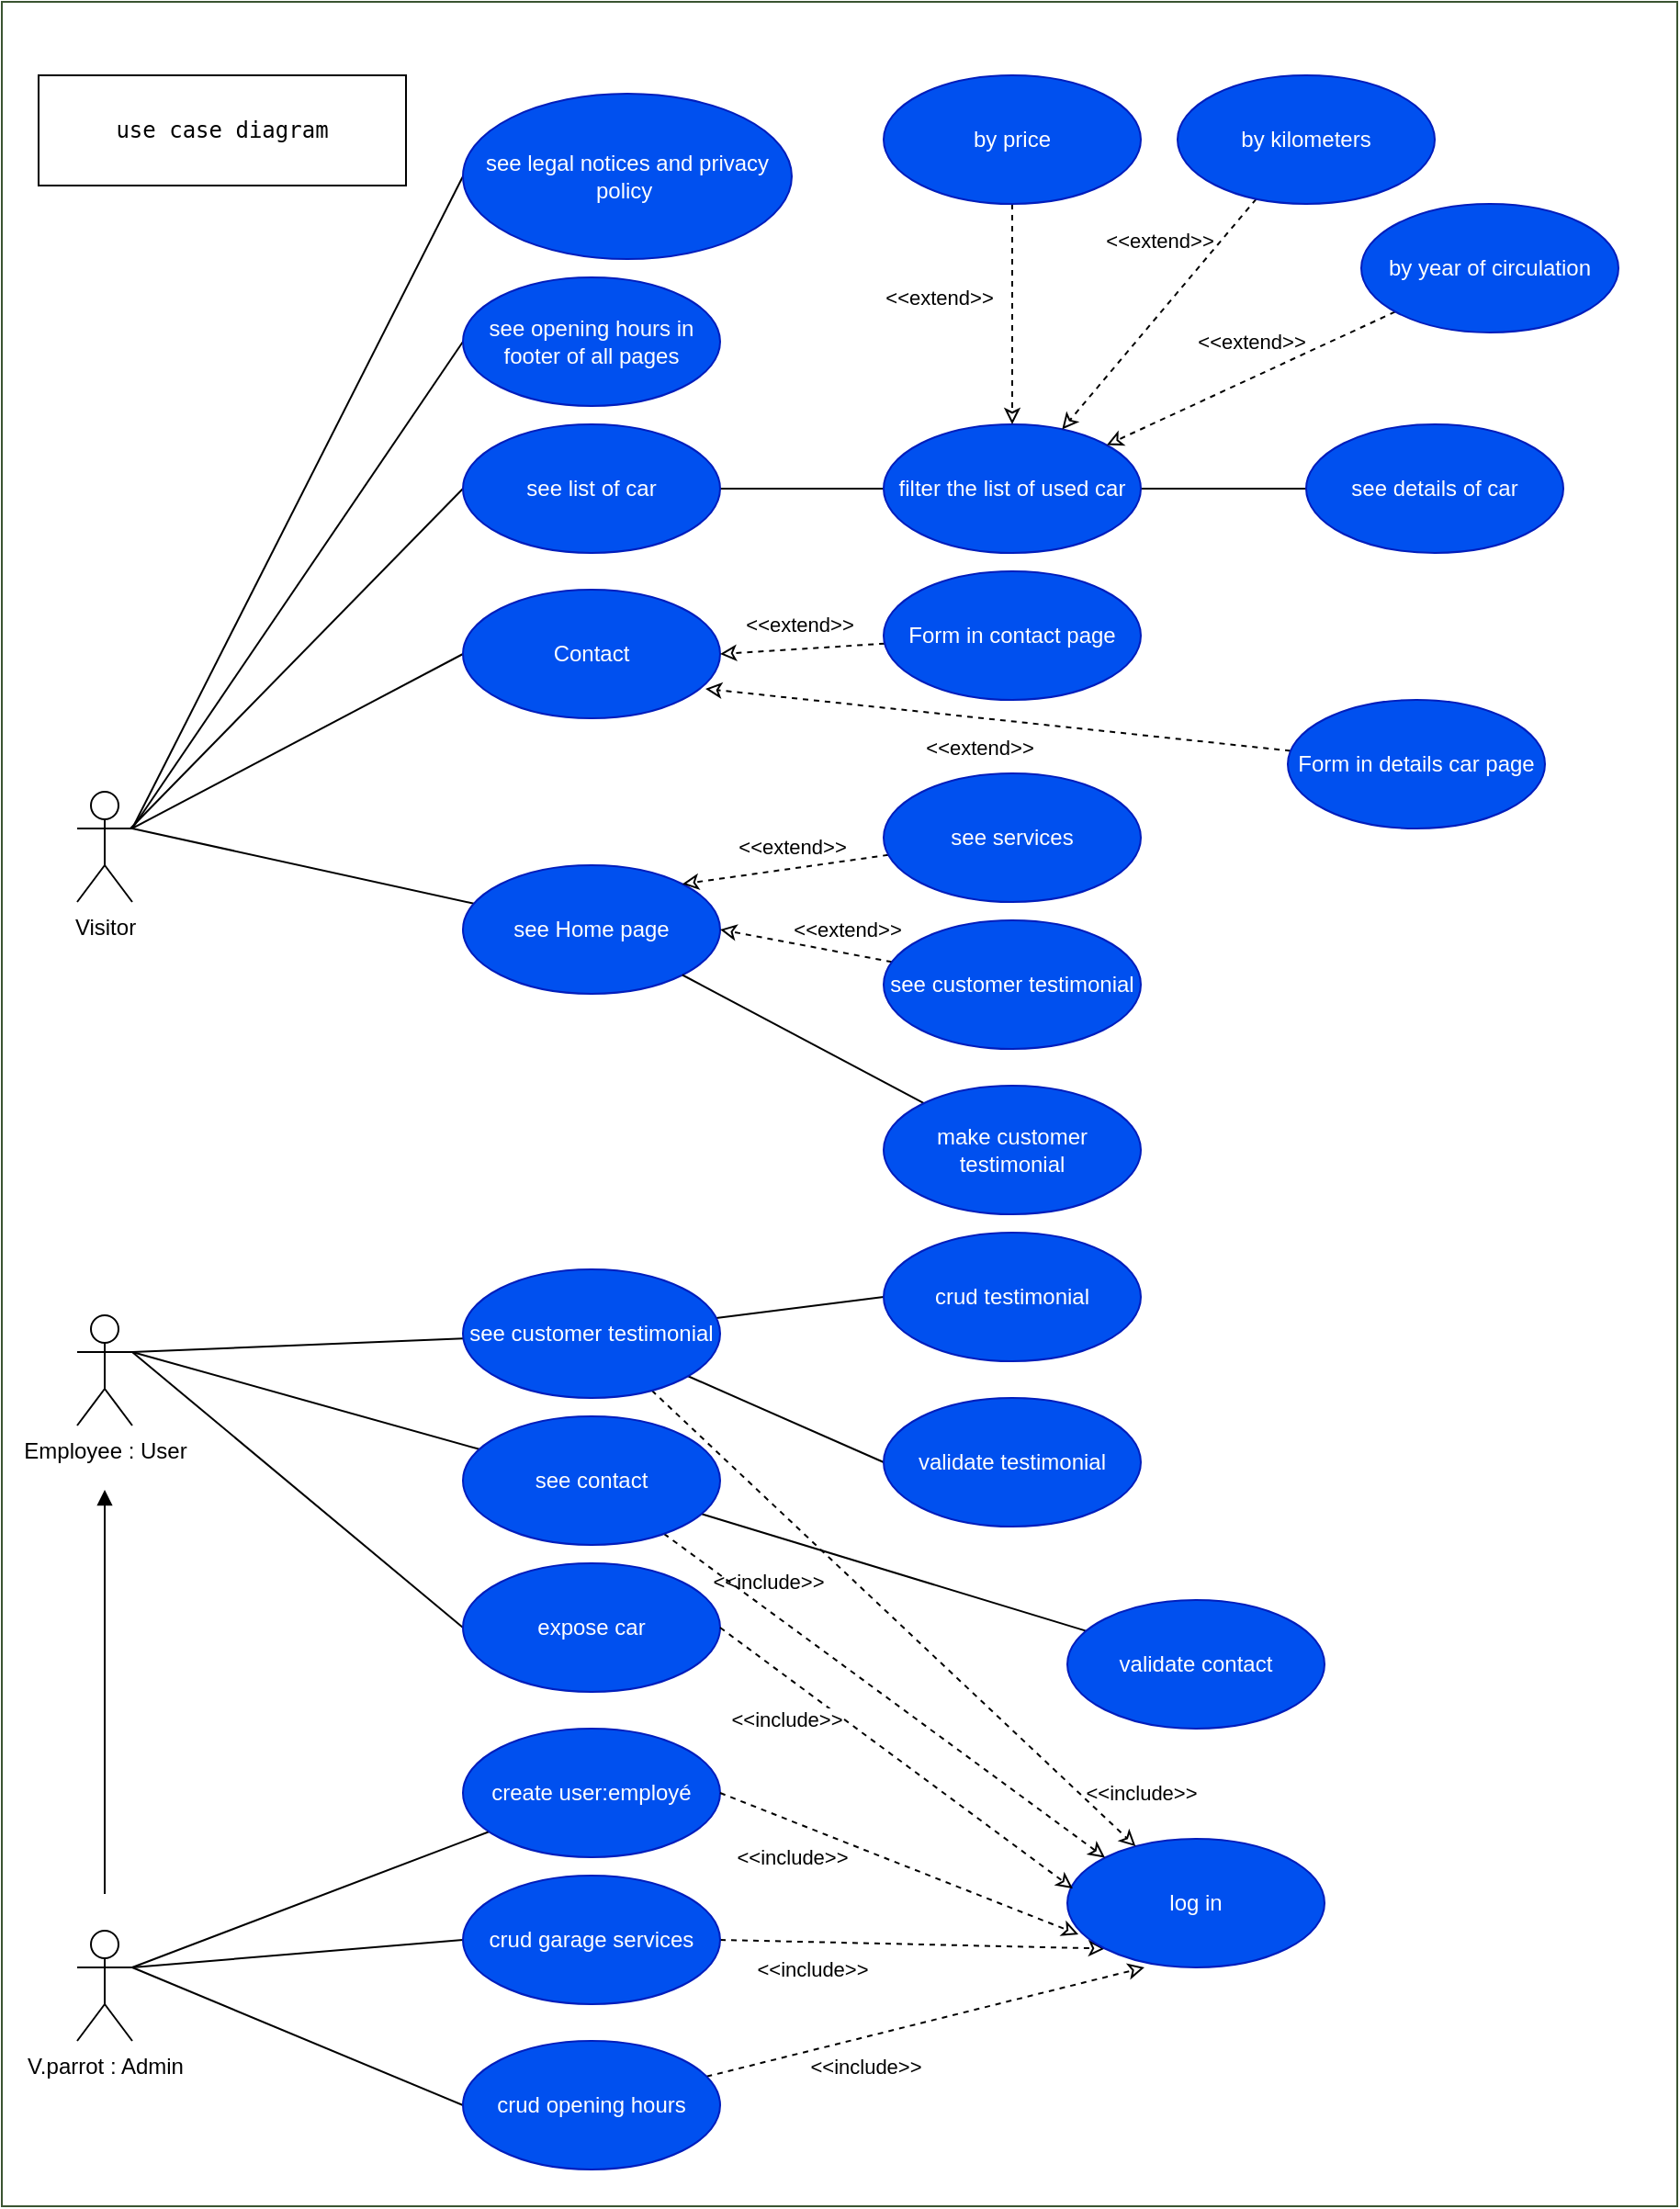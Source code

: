 <mxfile>
    <diagram id="zDsNdm4IT8cS3y7MHKv9" name="Page-1">
        <mxGraphModel dx="1252" dy="1887" grid="1" gridSize="10" guides="1" tooltips="1" connect="1" arrows="1" fold="1" page="1" pageScale="1" pageWidth="850" pageHeight="1100" math="0" shadow="0">
            <root>
                <mxCell id="0"/>
                <mxCell id="1" parent="0"/>
                <mxCell id="2" value="App" style="rounded=0;whiteSpace=wrap;html=1;fontFamily=Helvetica;fontSize=30;fontColor=#ffffff;verticalAlign=top;fillColor=#FFFFFF;strokeColor=#3A5431;backgroundOutline=0;" parent="1" vertex="1">
                    <mxGeometry x="30" y="-530" width="912" height="1200" as="geometry"/>
                </mxCell>
                <mxCell id="3" value="&lt;pre dir=&quot;ltr&quot; data-ved=&quot;2ahUKEwjTnIHI8ouDAxXJUKQEHYWSAA4Q3ewLegQIBRAP&quot; style=&quot;text-align:left&quot; id=&quot;tw-target-text&quot; data-placeholder=&quot;Traduction&quot; class=&quot;tw-data-text tw-text-large tw-ta&quot;&gt;&lt;span lang=&quot;en&quot; class=&quot;Y2IQFc&quot;&gt;use case diagram&lt;/span&gt;&lt;/pre&gt;" style="rounded=0;whiteSpace=wrap;html=1;fontColor=#000000;fillColor=#FFFFFF;strokeColor=#000000;" parent="1" vertex="1">
                    <mxGeometry x="50" y="-490" width="200" height="60" as="geometry"/>
                </mxCell>
                <mxCell id="4" style="html=1;entryX=0;entryY=0.5;entryDx=0;entryDy=0;labelBackgroundColor=#FFFFFF;strokeColor=#000000;fontColor=#000000;endArrow=none;endFill=0;exitX=1;exitY=0.333;exitDx=0;exitDy=0;exitPerimeter=0;" parent="1" source="5" target="38" edge="1">
                    <mxGeometry relative="1" as="geometry"/>
                </mxCell>
                <mxCell id="148" style="edgeStyle=none;html=1;endArrow=block;endFill=1;strokeColor=#000000;" parent="1" edge="1">
                    <mxGeometry relative="1" as="geometry">
                        <mxPoint x="86" y="500" as="sourcePoint"/>
                        <mxPoint x="86" y="280" as="targetPoint"/>
                    </mxGeometry>
                </mxCell>
                <mxCell id="5" value="V.parrot : Admin" style="shape=umlActor;verticalLabelPosition=bottom;verticalAlign=top;html=1;fontColor=#000000;strokeColor=#000000;" parent="1" vertex="1">
                    <mxGeometry x="71" y="520" width="30" height="60" as="geometry"/>
                </mxCell>
                <mxCell id="6" style="edgeStyle=none;html=1;entryX=0;entryY=0.5;entryDx=0;entryDy=0;endArrow=none;endFill=0;exitX=1;exitY=0.333;exitDx=0;exitDy=0;exitPerimeter=0;fontColor=#000000;strokeColor=#000000;" parent="1" source="7" target="37" edge="1">
                    <mxGeometry relative="1" as="geometry"/>
                </mxCell>
                <mxCell id="7" value="Visitor" style="shape=umlActor;verticalLabelPosition=bottom;verticalAlign=top;html=1;fontColor=#000000;strokeColor=#000000;" parent="1" vertex="1">
                    <mxGeometry x="71" y="-100" width="30" height="60" as="geometry"/>
                </mxCell>
                <mxCell id="8" value="" style="edgeStyle=none;html=1;endArrow=none;endFill=0;entryX=0;entryY=0.5;entryDx=0;entryDy=0;exitX=1;exitY=0.333;exitDx=0;exitDy=0;exitPerimeter=0;fontColor=#000000;strokeColor=#000000;" parent="1" source="11" target="28" edge="1">
                    <mxGeometry relative="1" as="geometry">
                        <mxPoint x="281.05" y="71.32" as="targetPoint"/>
                    </mxGeometry>
                </mxCell>
                <mxCell id="11" value="Employee : User" style="shape=umlActor;verticalLabelPosition=bottom;verticalAlign=top;html=1;fontColor=#000000;strokeColor=#000000;" parent="1" vertex="1">
                    <mxGeometry x="71" y="185" width="30" height="60" as="geometry"/>
                </mxCell>
                <mxCell id="12" style="edgeStyle=none;html=1;endArrow=none;endFill=0;entryX=1;entryY=0.333;entryDx=0;entryDy=0;entryPerimeter=0;fontColor=#000000;strokeColor=#000000;exitX=0;exitY=0.5;exitDx=0;exitDy=0;" parent="1" source="13" target="7" edge="1">
                    <mxGeometry relative="1" as="geometry">
                        <mxPoint x="111" y="-45" as="targetPoint"/>
                    </mxGeometry>
                </mxCell>
                <mxCell id="13" value="see opening hours in footer of all pages" style="ellipse;whiteSpace=wrap;html=1;fontColor=#ffffff;fillColor=#0050ef;strokeColor=#001DBC;" parent="1" vertex="1">
                    <mxGeometry x="281" y="-380" width="140" height="70" as="geometry"/>
                </mxCell>
                <mxCell id="14" style="edgeStyle=none;html=1;exitX=0;exitY=0.5;exitDx=0;exitDy=0;endArrow=none;endFill=0;entryX=1;entryY=0.333;entryDx=0;entryDy=0;entryPerimeter=0;fontColor=#000000;strokeColor=#000000;" parent="1" source="18" target="5" edge="1">
                    <mxGeometry relative="1" as="geometry">
                        <mxPoint x="111" y="195" as="targetPoint"/>
                    </mxGeometry>
                </mxCell>
                <mxCell id="15" style="edgeStyle=none;html=1;exitX=1;exitY=0.5;exitDx=0;exitDy=0;entryX=0;entryY=1;entryDx=0;entryDy=0;endArrow=classic;endFill=0;metaEdit=1;dashed=1;fontColor=#000000;strokeColor=#000000;" parent="1" source="18" target="19" edge="1">
                    <mxGeometry relative="1" as="geometry"/>
                </mxCell>
                <mxCell id="16" value="&amp;lt;&amp;lt;include&amp;gt;&amp;gt;" style="edgeLabel;html=1;align=center;verticalAlign=middle;resizable=0;points=[];fontColor=#000000;labelBackgroundColor=#FFFFFF;" parent="15" vertex="1" connectable="0">
                    <mxGeometry x="0.256" y="-1" relative="1" as="geometry">
                        <mxPoint x="-93" y="-49" as="offset"/>
                    </mxGeometry>
                </mxCell>
                <mxCell id="108" value="&amp;lt;&amp;lt;include&amp;gt;&amp;gt;" style="edgeLabel;html=1;align=center;verticalAlign=middle;resizable=0;points=[];fontColor=#000000;labelBackgroundColor=none;" parent="15" vertex="1" connectable="0">
                    <mxGeometry x="0.101" y="-4" relative="1" as="geometry">
                        <mxPoint x="-66" y="9" as="offset"/>
                    </mxGeometry>
                </mxCell>
                <mxCell id="18" value="crud garage services" style="ellipse;whiteSpace=wrap;html=1;fontColor=#ffffff;fillColor=#0050ef;strokeColor=#001DBC;" parent="1" vertex="1">
                    <mxGeometry x="281" y="490" width="140" height="70" as="geometry"/>
                </mxCell>
                <mxCell id="19" value="log in" style="ellipse;whiteSpace=wrap;html=1;fontColor=#ffffff;fillColor=#0050ef;strokeColor=#001DBC;" parent="1" vertex="1">
                    <mxGeometry x="610" y="470" width="140" height="70" as="geometry"/>
                </mxCell>
                <mxCell id="20" style="edgeStyle=none;html=1;endArrow=none;endFill=0;entryX=1;entryY=0.333;entryDx=0;entryDy=0;entryPerimeter=0;fontColor=#000000;strokeColor=#000000;" parent="1" source="24" target="5" edge="1">
                    <mxGeometry relative="1" as="geometry">
                        <mxPoint x="111" y="195" as="targetPoint"/>
                    </mxGeometry>
                </mxCell>
                <mxCell id="24" value="create user:employé" style="ellipse;whiteSpace=wrap;html=1;fillColor=#0050ef;strokeColor=#001DBC;fontColor=#ffffff;" parent="1" vertex="1">
                    <mxGeometry x="281" y="410" width="140" height="70" as="geometry"/>
                </mxCell>
                <mxCell id="28" value="expose car" style="ellipse;whiteSpace=wrap;html=1;fontColor=#ffffff;fillColor=#0050ef;strokeColor=#001DBC;" parent="1" vertex="1">
                    <mxGeometry x="281" y="320" width="140" height="70" as="geometry"/>
                </mxCell>
                <mxCell id="29" style="edgeStyle=none;html=1;exitX=1;exitY=0.5;exitDx=0;exitDy=0;entryX=0.021;entryY=0.386;entryDx=0;entryDy=0;endArrow=classic;endFill=0;metaEdit=1;dashed=1;fontColor=#000000;strokeColor=#000000;entryPerimeter=0;" parent="1" source="28" target="19" edge="1">
                    <mxGeometry relative="1" as="geometry">
                        <mxPoint x="431" y="40" as="sourcePoint"/>
                        <mxPoint x="551" y="-45" as="targetPoint"/>
                    </mxGeometry>
                </mxCell>
                <mxCell id="30" value="&amp;lt;&amp;lt;include&amp;gt;&amp;gt;" style="edgeLabel;html=1;align=center;verticalAlign=middle;resizable=0;points=[];fontColor=#000000;labelBackgroundColor=#FFFFFF;" parent="29" vertex="1" connectable="0">
                    <mxGeometry x="0.256" y="-1" relative="1" as="geometry">
                        <mxPoint x="-84" y="-40" as="offset"/>
                    </mxGeometry>
                </mxCell>
                <mxCell id="35" style="edgeStyle=none;html=1;exitX=1;exitY=0.5;exitDx=0;exitDy=0;entryX=0.043;entryY=0.743;entryDx=0;entryDy=0;endArrow=classic;endFill=0;metaEdit=1;dashed=1;fontColor=#000000;strokeColor=#000000;entryPerimeter=0;" parent="1" source="24" target="19" edge="1">
                    <mxGeometry relative="1" as="geometry">
                        <mxPoint x="416" y="280" as="sourcePoint"/>
                        <mxPoint x="536" y="145" as="targetPoint"/>
                    </mxGeometry>
                </mxCell>
                <mxCell id="37" value="see&amp;nbsp;&lt;span style=&quot;text-align: left; background-color: initial;&quot;&gt;legal notices and privacy policy&amp;nbsp;&lt;/span&gt;" style="ellipse;whiteSpace=wrap;html=1;fontColor=#ffffff;fillColor=#0050ef;strokeColor=#001DBC;" parent="1" vertex="1">
                    <mxGeometry x="281" y="-480" width="179" height="90" as="geometry"/>
                </mxCell>
                <mxCell id="136" style="edgeStyle=none;html=1;entryX=0.3;entryY=1;entryDx=0;entryDy=0;dashed=1;strokeColor=#000000;fontColor=#000000;endArrow=classic;endFill=0;entryPerimeter=0;" parent="1" source="38" target="19" edge="1">
                    <mxGeometry relative="1" as="geometry"/>
                </mxCell>
                <mxCell id="137" value="&lt;span style=&quot;&quot;&gt;&amp;lt;&amp;lt;include&amp;gt;&amp;gt;&lt;/span&gt;" style="edgeLabel;html=1;align=center;verticalAlign=middle;resizable=0;points=[];fontColor=#000000;labelBackgroundColor=none;" parent="136" vertex="1" connectable="0">
                    <mxGeometry x="0.35" relative="1" as="geometry">
                        <mxPoint x="-75" y="34" as="offset"/>
                    </mxGeometry>
                </mxCell>
                <mxCell id="38" value="crud&amp;nbsp;&lt;span style=&quot;text-align: left; background-color: initial;&quot;&gt;opening hours&lt;/span&gt;" style="ellipse;whiteSpace=wrap;html=1;fontColor=#ffffff;fillColor=#0050ef;strokeColor=#001DBC;" parent="1" vertex="1">
                    <mxGeometry x="281" y="580" width="140" height="70" as="geometry"/>
                </mxCell>
                <mxCell id="91" style="edgeStyle=none;html=1;endArrow=none;endFill=0;strokeColor=#000000;exitX=0;exitY=0.5;exitDx=0;exitDy=0;" parent="1" source="90" edge="1">
                    <mxGeometry relative="1" as="geometry">
                        <mxPoint x="100" y="-80" as="targetPoint"/>
                    </mxGeometry>
                </mxCell>
                <mxCell id="120" style="edgeStyle=none;html=1;entryX=0;entryY=0.5;entryDx=0;entryDy=0;strokeColor=#000000;fontColor=#000000;endArrow=none;endFill=0;" parent="1" source="90" target="92" edge="1">
                    <mxGeometry relative="1" as="geometry"/>
                </mxCell>
                <mxCell id="90" value="see list of car" style="ellipse;whiteSpace=wrap;html=1;fontColor=#ffffff;fillColor=#0050ef;strokeColor=#001DBC;" parent="1" vertex="1">
                    <mxGeometry x="281" y="-300" width="140" height="70" as="geometry"/>
                </mxCell>
                <mxCell id="121" style="edgeStyle=none;html=1;entryX=0;entryY=0.5;entryDx=0;entryDy=0;strokeColor=#000000;fontColor=#000000;endArrow=none;endFill=0;" parent="1" source="92" target="119" edge="1">
                    <mxGeometry relative="1" as="geometry"/>
                </mxCell>
                <mxCell id="92" value="filter the list of used car" style="ellipse;whiteSpace=wrap;html=1;fontColor=#ffffff;fillColor=#0050ef;strokeColor=#001DBC;" parent="1" vertex="1">
                    <mxGeometry x="510" y="-300" width="140" height="70" as="geometry"/>
                </mxCell>
                <mxCell id="97" style="edgeStyle=none;html=1;strokeColor=#000000;endArrow=classic;endFill=0;dashed=1;" parent="1" source="94" target="92" edge="1">
                    <mxGeometry relative="1" as="geometry"/>
                </mxCell>
                <mxCell id="98" value="&amp;lt;&amp;lt;extend&amp;gt;&amp;gt;" style="edgeLabel;html=1;align=center;verticalAlign=middle;resizable=0;points=[];fontColor=#000000;labelBackgroundColor=none;" parent="97" vertex="1" connectable="0">
                    <mxGeometry x="-0.111" relative="1" as="geometry">
                        <mxPoint x="-40" y="-3" as="offset"/>
                    </mxGeometry>
                </mxCell>
                <mxCell id="94" value="by price" style="ellipse;whiteSpace=wrap;html=1;fontColor=#ffffff;fillColor=#0050ef;strokeColor=#001DBC;" parent="1" vertex="1">
                    <mxGeometry x="510" y="-490" width="140" height="70" as="geometry"/>
                </mxCell>
                <mxCell id="99" style="edgeStyle=none;html=1;dashed=1;strokeColor=#000000;fontColor=#000000;endArrow=classic;endFill=0;" parent="1" source="95" target="92" edge="1">
                    <mxGeometry relative="1" as="geometry">
                        <mxPoint x="420" y="-120" as="targetPoint"/>
                    </mxGeometry>
                </mxCell>
                <mxCell id="100" value="&lt;span style=&quot;&quot;&gt;&amp;lt;&amp;lt;extend&amp;gt;&amp;gt;&lt;/span&gt;" style="edgeLabel;html=1;align=center;verticalAlign=middle;resizable=0;points=[];fontColor=#000000;labelBackgroundColor=none;" parent="99" vertex="1" connectable="0">
                    <mxGeometry x="-0.304" y="2" relative="1" as="geometry">
                        <mxPoint x="-18" y="-22" as="offset"/>
                    </mxGeometry>
                </mxCell>
                <mxCell id="95" value="by&amp;nbsp;&lt;span style=&quot;text-align: left; background-color: initial;&quot;&gt;kilometers&lt;/span&gt;&lt;div class=&quot;QmZWSe&quot;&gt;&lt;div class=&quot;DHcWmd&quot;&gt;&lt;/div&gt;&lt;/div&gt;" style="ellipse;whiteSpace=wrap;html=1;fontColor=#ffffff;fillColor=#0050ef;strokeColor=#001DBC;" parent="1" vertex="1">
                    <mxGeometry x="670" y="-490" width="140" height="70" as="geometry"/>
                </mxCell>
                <mxCell id="101" style="edgeStyle=none;html=1;dashed=1;strokeColor=#000000;fontColor=#000000;endArrow=classic;endFill=0;" parent="1" source="96" target="92" edge="1">
                    <mxGeometry relative="1" as="geometry"/>
                </mxCell>
                <mxCell id="103" value="&lt;span style=&quot;&quot;&gt;&amp;lt;&amp;lt;extend&amp;gt;&amp;gt;&lt;/span&gt;" style="edgeLabel;html=1;align=center;verticalAlign=middle;resizable=0;points=[];fontColor=#000000;labelBackgroundColor=none;" parent="101" vertex="1" connectable="0">
                    <mxGeometry x="-0.316" y="3" relative="1" as="geometry">
                        <mxPoint x="-26" y="-11" as="offset"/>
                    </mxGeometry>
                </mxCell>
                <mxCell id="96" value="by&amp;nbsp;&lt;span style=&quot;text-align: left; background-color: initial;&quot;&gt;year of circulation&lt;/span&gt;&lt;div class=&quot;QmZWSe&quot;&gt;&lt;div class=&quot;DHcWmd&quot;&gt;&lt;/div&gt;&lt;/div&gt;" style="ellipse;whiteSpace=wrap;html=1;fontColor=#ffffff;fillColor=#0050ef;strokeColor=#001DBC;" parent="1" vertex="1">
                    <mxGeometry x="770" y="-420" width="140" height="70" as="geometry"/>
                </mxCell>
                <mxCell id="105" style="edgeStyle=none;html=1;entryX=1;entryY=0.333;entryDx=0;entryDy=0;entryPerimeter=0;strokeColor=#000000;fontColor=#000000;endArrow=none;endFill=0;exitX=0;exitY=0.5;exitDx=0;exitDy=0;" parent="1" source="104" target="7" edge="1">
                    <mxGeometry relative="1" as="geometry"/>
                </mxCell>
                <mxCell id="104" value="Contact" style="ellipse;whiteSpace=wrap;html=1;fontColor=#ffffff;fillColor=#0050ef;strokeColor=#001DBC;" parent="1" vertex="1">
                    <mxGeometry x="281" y="-210" width="140" height="70" as="geometry"/>
                </mxCell>
                <mxCell id="109" style="edgeStyle=none;html=1;entryX=1;entryY=0.333;entryDx=0;entryDy=0;entryPerimeter=0;strokeColor=#000000;fontColor=#000000;endArrow=none;endFill=0;" parent="1" source="106" target="11" edge="1">
                    <mxGeometry relative="1" as="geometry"/>
                </mxCell>
                <mxCell id="110" style="edgeStyle=none;html=1;strokeColor=#000000;fontColor=#000000;endArrow=none;endFill=0;" parent="1" source="106" target="107" edge="1">
                    <mxGeometry relative="1" as="geometry"/>
                </mxCell>
                <mxCell id="111" style="edgeStyle=none;html=1;entryX=0;entryY=0;entryDx=0;entryDy=0;strokeColor=#000000;fontColor=#000000;endArrow=classic;endFill=0;dashed=1;" parent="1" source="106" target="19" edge="1">
                    <mxGeometry relative="1" as="geometry"/>
                </mxCell>
                <mxCell id="112" value="&lt;span style=&quot;&quot;&gt;&amp;lt;&amp;lt;include&amp;gt;&amp;gt;&lt;/span&gt;" style="edgeLabel;html=1;align=center;verticalAlign=middle;resizable=0;points=[];fontColor=#000000;labelBackgroundColor=none;" parent="111" vertex="1" connectable="0">
                    <mxGeometry x="-0.115" relative="1" as="geometry">
                        <mxPoint x="-50" y="-52" as="offset"/>
                    </mxGeometry>
                </mxCell>
                <mxCell id="106" value="see contact" style="ellipse;whiteSpace=wrap;html=1;fontColor=#ffffff;fillColor=#0050ef;strokeColor=#001DBC;" parent="1" vertex="1">
                    <mxGeometry x="281" y="240" width="140" height="70" as="geometry"/>
                </mxCell>
                <mxCell id="107" value="validate contact" style="ellipse;whiteSpace=wrap;html=1;fontColor=#ffffff;fillColor=#0050ef;strokeColor=#001DBC;" parent="1" vertex="1">
                    <mxGeometry x="610" y="340" width="140" height="70" as="geometry"/>
                </mxCell>
                <mxCell id="115" style="edgeStyle=none;html=1;entryX=1;entryY=0.5;entryDx=0;entryDy=0;dashed=1;strokeColor=#000000;fontColor=#000000;endArrow=classic;endFill=0;" parent="1" source="113" target="104" edge="1">
                    <mxGeometry relative="1" as="geometry"/>
                </mxCell>
                <mxCell id="117" value="&amp;lt;&amp;lt;extend&amp;gt;&amp;gt;" style="edgeLabel;html=1;align=center;verticalAlign=middle;resizable=0;points=[];fontColor=#000000;labelBackgroundColor=none;" parent="115" vertex="1" connectable="0">
                    <mxGeometry x="-0.212" relative="1" as="geometry">
                        <mxPoint x="-11" y="-13" as="offset"/>
                    </mxGeometry>
                </mxCell>
                <mxCell id="113" value="Form in contact page" style="ellipse;whiteSpace=wrap;html=1;fontColor=#ffffff;fillColor=#0050ef;strokeColor=#001DBC;" parent="1" vertex="1">
                    <mxGeometry x="510" y="-220" width="140" height="70" as="geometry"/>
                </mxCell>
                <mxCell id="116" style="edgeStyle=none;html=1;entryX=0.943;entryY=0.771;entryDx=0;entryDy=0;entryPerimeter=0;dashed=1;strokeColor=#000000;fontColor=#000000;endArrow=classic;endFill=0;" parent="1" source="114" target="104" edge="1">
                    <mxGeometry relative="1" as="geometry"/>
                </mxCell>
                <mxCell id="118" value="&lt;span style=&quot;&quot;&gt;&amp;lt;&amp;lt;extend&amp;gt;&amp;gt;&lt;/span&gt;" style="edgeLabel;html=1;align=center;verticalAlign=middle;resizable=0;points=[];fontColor=#000000;labelBackgroundColor=none;" parent="116" vertex="1" connectable="0">
                    <mxGeometry x="0.199" y="1" relative="1" as="geometry">
                        <mxPoint x="21" y="17" as="offset"/>
                    </mxGeometry>
                </mxCell>
                <mxCell id="114" value="Form in details car page" style="ellipse;whiteSpace=wrap;html=1;fontColor=#ffffff;fillColor=#0050ef;strokeColor=#001DBC;" parent="1" vertex="1">
                    <mxGeometry x="730" y="-150" width="140" height="70" as="geometry"/>
                </mxCell>
                <mxCell id="119" value="see details of car" style="ellipse;whiteSpace=wrap;html=1;fontColor=#ffffff;fillColor=#0050ef;strokeColor=#001DBC;" parent="1" vertex="1">
                    <mxGeometry x="740" y="-300" width="140" height="70" as="geometry"/>
                </mxCell>
                <mxCell id="123" style="edgeStyle=none;html=1;entryX=1;entryY=0.333;entryDx=0;entryDy=0;entryPerimeter=0;strokeColor=#000000;fontColor=#000000;endArrow=none;endFill=0;" parent="1" source="122" target="7" edge="1">
                    <mxGeometry relative="1" as="geometry"/>
                </mxCell>
                <mxCell id="122" value="see Home page" style="ellipse;whiteSpace=wrap;html=1;fontColor=#ffffff;fillColor=#0050ef;strokeColor=#001DBC;" parent="1" vertex="1">
                    <mxGeometry x="281" y="-60" width="140" height="70" as="geometry"/>
                </mxCell>
                <mxCell id="131" style="edgeStyle=none;html=1;entryX=1;entryY=0;entryDx=0;entryDy=0;strokeColor=#000000;fontColor=#000000;endArrow=classic;endFill=0;dashed=1;" parent="1" source="124" target="122" edge="1">
                    <mxGeometry relative="1" as="geometry"/>
                </mxCell>
                <mxCell id="133" value="&lt;span style=&quot;&quot;&gt;&amp;lt;&amp;lt;extend&amp;gt;&amp;gt;&lt;/span&gt;" style="edgeLabel;html=1;align=center;verticalAlign=middle;resizable=0;points=[];fontColor=#000000;labelBackgroundColor=none;" parent="131" vertex="1" connectable="0">
                    <mxGeometry x="-0.399" y="1" relative="1" as="geometry">
                        <mxPoint x="-19" y="-10" as="offset"/>
                    </mxGeometry>
                </mxCell>
                <mxCell id="124" value="see services" style="ellipse;whiteSpace=wrap;html=1;fontColor=#ffffff;fillColor=#0050ef;strokeColor=#001DBC;" parent="1" vertex="1">
                    <mxGeometry x="510" y="-110" width="140" height="70" as="geometry"/>
                </mxCell>
                <mxCell id="132" style="edgeStyle=none;html=1;entryX=1;entryY=0.5;entryDx=0;entryDy=0;dashed=1;strokeColor=#000000;fontColor=#000000;endArrow=classic;endFill=0;" parent="1" source="125" target="122" edge="1">
                    <mxGeometry relative="1" as="geometry"/>
                </mxCell>
                <mxCell id="134" value="&lt;span style=&quot;&quot;&gt;&amp;lt;&amp;lt;extend&amp;gt;&amp;gt;&lt;/span&gt;" style="edgeLabel;html=1;align=center;verticalAlign=middle;resizable=0;points=[];fontColor=#000000;labelBackgroundColor=none;" parent="132" vertex="1" connectable="0">
                    <mxGeometry x="-0.459" y="1" relative="1" as="geometry">
                        <mxPoint y="-14" as="offset"/>
                    </mxGeometry>
                </mxCell>
                <mxCell id="125" value="see&amp;nbsp;&lt;span style=&quot;text-align: left; background-color: initial;&quot;&gt;customer testimonial&lt;/span&gt;" style="ellipse;whiteSpace=wrap;html=1;fontColor=#ffffff;fillColor=#0050ef;strokeColor=#001DBC;" parent="1" vertex="1">
                    <mxGeometry x="510" y="-30" width="140" height="70" as="geometry"/>
                </mxCell>
                <mxCell id="130" style="edgeStyle=none;html=1;entryX=1;entryY=1;entryDx=0;entryDy=0;strokeColor=#000000;fontColor=#000000;endArrow=none;endFill=0;" parent="1" source="126" target="122" edge="1">
                    <mxGeometry relative="1" as="geometry"/>
                </mxCell>
                <mxCell id="126" value="make&amp;nbsp;&lt;span style=&quot;text-align: left; background-color: initial;&quot;&gt;customer testimonial&lt;/span&gt;" style="ellipse;whiteSpace=wrap;html=1;fontColor=#ffffff;fillColor=#0050ef;strokeColor=#001DBC;" parent="1" vertex="1">
                    <mxGeometry x="510" y="60" width="140" height="70" as="geometry"/>
                </mxCell>
                <mxCell id="139" style="edgeStyle=none;html=1;entryX=1;entryY=0.333;entryDx=0;entryDy=0;entryPerimeter=0;strokeColor=#000000;fontColor=#000000;endArrow=none;endFill=0;" parent="1" source="138" target="11" edge="1">
                    <mxGeometry relative="1" as="geometry"/>
                </mxCell>
                <mxCell id="141" style="edgeStyle=none;html=1;dashed=1;strokeColor=#000000;fontColor=#000000;endArrow=classic;endFill=0;" parent="1" source="138" target="19" edge="1">
                    <mxGeometry relative="1" as="geometry"/>
                </mxCell>
                <mxCell id="143" value="&lt;span style=&quot;&quot;&gt;&amp;lt;&amp;lt;include&amp;gt;&amp;gt;&lt;/span&gt;" style="edgeLabel;html=1;align=center;verticalAlign=middle;resizable=0;points=[];fontColor=#000000;labelBackgroundColor=none;" parent="141" vertex="1" connectable="0">
                    <mxGeometry x="-0.386" relative="1" as="geometry">
                        <mxPoint x="185" y="143" as="offset"/>
                    </mxGeometry>
                </mxCell>
                <mxCell id="146" style="edgeStyle=none;html=1;entryX=0;entryY=0.5;entryDx=0;entryDy=0;strokeColor=#000000;fontColor=#000000;endArrow=none;endFill=0;" parent="1" source="138" target="140" edge="1">
                    <mxGeometry relative="1" as="geometry"/>
                </mxCell>
                <mxCell id="147" style="edgeStyle=none;html=1;entryX=0;entryY=0.5;entryDx=0;entryDy=0;strokeColor=#000000;fontColor=#000000;endArrow=none;endFill=0;" parent="1" source="138" target="144" edge="1">
                    <mxGeometry relative="1" as="geometry"/>
                </mxCell>
                <mxCell id="138" value="see customer testimonial" style="ellipse;whiteSpace=wrap;html=1;fontColor=#ffffff;fillColor=#0050ef;strokeColor=#001DBC;" parent="1" vertex="1">
                    <mxGeometry x="281" y="160" width="140" height="70" as="geometry"/>
                </mxCell>
                <mxCell id="140" value="crud testimonial" style="ellipse;whiteSpace=wrap;html=1;fontColor=#ffffff;fillColor=#0050ef;strokeColor=#001DBC;" parent="1" vertex="1">
                    <mxGeometry x="510" y="140" width="140" height="70" as="geometry"/>
                </mxCell>
                <mxCell id="144" value="validate testimonial" style="ellipse;whiteSpace=wrap;html=1;fontColor=#ffffff;fillColor=#0050ef;strokeColor=#001DBC;" parent="1" vertex="1">
                    <mxGeometry x="510" y="230" width="140" height="70" as="geometry"/>
                </mxCell>
            </root>
        </mxGraphModel>
    </diagram>
</mxfile>